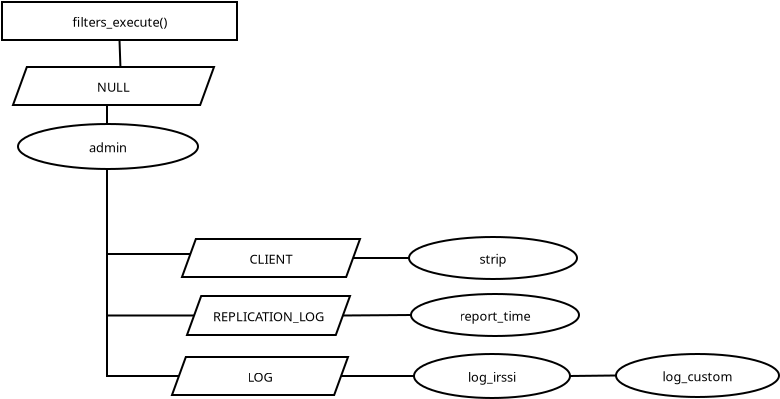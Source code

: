 <?xml version="1.0" encoding="UTF-8"?>
<dia:diagram xmlns:dia="http://www.lysator.liu.se/~alla/dia/"><dia:layer name="Background" visible="true"><dia:object type="Flowchart - Box" version="0" id="O0"><dia:attribute name="obj_pos"><dia:point val="10.35,3.35"/></dia:attribute><dia:attribute name="obj_bb"><dia:rectangle val="10.3,3.3;22.15,5.3"/></dia:attribute><dia:attribute name="elem_corner"><dia:point val="10.35,3.35"/></dia:attribute><dia:attribute name="elem_width"><dia:real val="11.75"/></dia:attribute><dia:attribute name="elem_height"><dia:real val="1.9"/></dia:attribute><dia:attribute name="show_background"><dia:boolean val="true"/></dia:attribute><dia:attribute name="padding"><dia:real val="0.5"/></dia:attribute><dia:attribute name="text"><dia:composite type="text"><dia:attribute name="string"><dia:string>#filters_execute()#</dia:string></dia:attribute><dia:attribute name="font"><dia:font family="sans" style="0" name="Courier"/></dia:attribute><dia:attribute name="height"><dia:real val="0.8"/></dia:attribute><dia:attribute name="pos"><dia:point val="16.225,4.6"/></dia:attribute><dia:attribute name="color"><dia:color val="#000000"/></dia:attribute><dia:attribute name="alignment"><dia:enum val="1"/></dia:attribute></dia:composite></dia:attribute></dia:object><dia:object type="Flowchart - Parallelogram" version="0" id="O1"><dia:attribute name="obj_pos"><dia:point val="10.9,6.6"/></dia:attribute><dia:attribute name="obj_bb"><dia:rectangle val="10.85,6.55;21,8.55"/></dia:attribute><dia:attribute name="elem_corner"><dia:point val="10.9,6.6"/></dia:attribute><dia:attribute name="elem_width"><dia:real val="10.05"/></dia:attribute><dia:attribute name="elem_height"><dia:real val="1.9"/></dia:attribute><dia:attribute name="show_background"><dia:boolean val="true"/></dia:attribute><dia:attribute name="shear_angle"><dia:real val="70"/></dia:attribute><dia:attribute name="padding"><dia:real val="0.5"/></dia:attribute><dia:attribute name="text"><dia:composite type="text"><dia:attribute name="string"><dia:string>#NULL#</dia:string></dia:attribute><dia:attribute name="font"><dia:font family="sans" style="0" name="Courier"/></dia:attribute><dia:attribute name="height"><dia:real val="0.8"/></dia:attribute><dia:attribute name="pos"><dia:point val="15.925,7.85"/></dia:attribute><dia:attribute name="color"><dia:color val="#000000"/></dia:attribute><dia:attribute name="alignment"><dia:enum val="1"/></dia:attribute></dia:composite></dia:attribute></dia:object><dia:object type="Standard - Line" version="0" id="O2"><dia:attribute name="obj_pos"><dia:point val="16.271,6.6"/></dia:attribute><dia:attribute name="obj_bb"><dia:rectangle val="16.173,5.198;16.322,6.652"/></dia:attribute><dia:attribute name="conn_endpoints"><dia:point val="16.271,6.6"/><dia:point val="16.225,5.25"/></dia:attribute><dia:attribute name="numcp"><dia:int val="1"/></dia:attribute><dia:connections><dia:connection handle="0" to="O1" connection="2"/><dia:connection handle="1" to="O0" connection="13"/></dia:connections></dia:object><dia:object type="Flowchart - Ellipse" version="0" id="O3"><dia:attribute name="obj_pos"><dia:point val="30.7,15.1"/></dia:attribute><dia:attribute name="obj_bb"><dia:rectangle val="30.65,15.05;39.15,17.25"/></dia:attribute><dia:attribute name="elem_corner"><dia:point val="30.7,15.1"/></dia:attribute><dia:attribute name="elem_width"><dia:real val="8.4"/></dia:attribute><dia:attribute name="elem_height"><dia:real val="2.1"/></dia:attribute><dia:attribute name="show_background"><dia:boolean val="true"/></dia:attribute><dia:attribute name="padding"><dia:real val="0.354"/></dia:attribute><dia:attribute name="text"><dia:composite type="text"><dia:attribute name="string"><dia:string>#strip#</dia:string></dia:attribute><dia:attribute name="font"><dia:font family="sans" style="0" name="Courier"/></dia:attribute><dia:attribute name="height"><dia:real val="0.8"/></dia:attribute><dia:attribute name="pos"><dia:point val="34.9,16.45"/></dia:attribute><dia:attribute name="color"><dia:color val="#000000"/></dia:attribute><dia:attribute name="alignment"><dia:enum val="1"/></dia:attribute></dia:composite></dia:attribute></dia:object><dia:object type="Flowchart - Ellipse" version="0" id="O4"><dia:attribute name="obj_pos"><dia:point val="30.8,17.95"/></dia:attribute><dia:attribute name="obj_bb"><dia:rectangle val="30.75,17.9;39.25,20.1"/></dia:attribute><dia:attribute name="elem_corner"><dia:point val="30.8,17.95"/></dia:attribute><dia:attribute name="elem_width"><dia:real val="8.4"/></dia:attribute><dia:attribute name="elem_height"><dia:real val="2.1"/></dia:attribute><dia:attribute name="show_background"><dia:boolean val="true"/></dia:attribute><dia:attribute name="padding"><dia:real val="0.354"/></dia:attribute><dia:attribute name="text"><dia:composite type="text"><dia:attribute name="string"><dia:string>#report_time#</dia:string></dia:attribute><dia:attribute name="font"><dia:font family="sans" style="0" name="Courier"/></dia:attribute><dia:attribute name="height"><dia:real val="0.8"/></dia:attribute><dia:attribute name="pos"><dia:point val="35,19.3"/></dia:attribute><dia:attribute name="color"><dia:color val="#000000"/></dia:attribute><dia:attribute name="alignment"><dia:enum val="1"/></dia:attribute></dia:composite></dia:attribute></dia:object><dia:object type="Flowchart - Parallelogram" version="0" id="O5"><dia:attribute name="obj_pos"><dia:point val="19.35,15.2"/></dia:attribute><dia:attribute name="obj_bb"><dia:rectangle val="19.3,15.15;28.3,17.15"/></dia:attribute><dia:attribute name="elem_corner"><dia:point val="19.35,15.2"/></dia:attribute><dia:attribute name="elem_width"><dia:real val="8.9"/></dia:attribute><dia:attribute name="elem_height"><dia:real val="1.9"/></dia:attribute><dia:attribute name="show_background"><dia:boolean val="true"/></dia:attribute><dia:attribute name="shear_angle"><dia:real val="70"/></dia:attribute><dia:attribute name="padding"><dia:real val="0.5"/></dia:attribute><dia:attribute name="text"><dia:composite type="text"><dia:attribute name="string"><dia:string>#CLIENT#</dia:string></dia:attribute><dia:attribute name="font"><dia:font family="sans" style="0" name="Courier"/></dia:attribute><dia:attribute name="height"><dia:real val="0.8"/></dia:attribute><dia:attribute name="pos"><dia:point val="23.8,16.45"/></dia:attribute><dia:attribute name="color"><dia:color val="#000000"/></dia:attribute><dia:attribute name="alignment"><dia:enum val="1"/></dia:attribute></dia:composite></dia:attribute></dia:object><dia:object type="Standard - Line" version="0" id="O6"><dia:attribute name="obj_pos"><dia:point val="27.395,19.025"/></dia:attribute><dia:attribute name="obj_bb"><dia:rectangle val="27.345,18.95;30.85,19.075"/></dia:attribute><dia:attribute name="conn_endpoints"><dia:point val="27.395,19.025"/><dia:point val="30.8,19"/></dia:attribute><dia:attribute name="numcp"><dia:int val="1"/></dia:attribute><dia:connections><dia:connection handle="0" to="O11" connection="8"/><dia:connection handle="1" to="O4" connection="8"/></dia:connections></dia:object><dia:object type="Flowchart - Parallelogram" version="0" id="O7"><dia:attribute name="obj_pos"><dia:point val="18.85,21.1"/></dia:attribute><dia:attribute name="obj_bb"><dia:rectangle val="18.8,21.05;27.7,23.05"/></dia:attribute><dia:attribute name="elem_corner"><dia:point val="18.85,21.1"/></dia:attribute><dia:attribute name="elem_width"><dia:real val="8.8"/></dia:attribute><dia:attribute name="elem_height"><dia:real val="1.9"/></dia:attribute><dia:attribute name="show_background"><dia:boolean val="true"/></dia:attribute><dia:attribute name="shear_angle"><dia:real val="70"/></dia:attribute><dia:attribute name="padding"><dia:real val="0.5"/></dia:attribute><dia:attribute name="text"><dia:composite type="text"><dia:attribute name="string"><dia:string>#LOG#</dia:string></dia:attribute><dia:attribute name="font"><dia:font family="sans" style="0" name="Courier"/></dia:attribute><dia:attribute name="height"><dia:real val="0.8"/></dia:attribute><dia:attribute name="pos"><dia:point val="23.25,22.35"/></dia:attribute><dia:attribute name="color"><dia:color val="#000000"/></dia:attribute><dia:attribute name="alignment"><dia:enum val="1"/></dia:attribute></dia:composite></dia:attribute></dia:object><dia:object type="Standard - ZigZagLine" version="0" id="O8"><dia:attribute name="obj_pos"><dia:point val="19.8,15.95"/></dia:attribute><dia:attribute name="obj_bb"><dia:rectangle val="15.529,8.45;19.85,16"/></dia:attribute><dia:attribute name="orth_points"><dia:point val="19.8,15.95"/><dia:point val="15.6,15.95"/><dia:point val="15.6,8.5"/><dia:point val="15.579,8.5"/></dia:attribute><dia:attribute name="orth_orient"><dia:enum val="0"/><dia:enum val="1"/><dia:enum val="0"/></dia:attribute><dia:connections><dia:connection handle="1" to="O1" connection="13"/></dia:connections></dia:object><dia:object type="Standard - ZigZagLine" version="0" id="O9"><dia:attribute name="obj_pos"><dia:point val="19.955,19.025"/></dia:attribute><dia:attribute name="obj_bb"><dia:rectangle val="15.529,8.45;20.005,19.075"/></dia:attribute><dia:attribute name="orth_points"><dia:point val="19.955,19.025"/><dia:point val="15.6,19.025"/><dia:point val="15.6,8.5"/><dia:point val="15.579,8.5"/></dia:attribute><dia:attribute name="orth_orient"><dia:enum val="0"/><dia:enum val="1"/><dia:enum val="0"/></dia:attribute><dia:connections><dia:connection handle="0" to="O11" connection="7"/><dia:connection handle="1" to="O1" connection="13"/></dia:connections></dia:object><dia:object type="Standard - Line" version="0" id="O10"><dia:attribute name="obj_pos"><dia:point val="27.904,16.15"/></dia:attribute><dia:attribute name="obj_bb"><dia:rectangle val="27.854,16.1;30.75,16.2"/></dia:attribute><dia:attribute name="conn_endpoints"><dia:point val="27.904,16.15"/><dia:point val="30.7,16.15"/></dia:attribute><dia:attribute name="numcp"><dia:int val="1"/></dia:attribute><dia:connections><dia:connection handle="0" to="O5" connection="8"/><dia:connection handle="1" to="O3" connection="8"/></dia:connections></dia:object><dia:object type="Flowchart - Parallelogram" version="0" id="O11"><dia:attribute name="obj_pos"><dia:point val="19.6,18.05"/></dia:attribute><dia:attribute name="obj_bb"><dia:rectangle val="19.55,18;27.8,20.05"/></dia:attribute><dia:attribute name="elem_corner"><dia:point val="19.6,18.05"/></dia:attribute><dia:attribute name="elem_width"><dia:real val="8.15"/></dia:attribute><dia:attribute name="elem_height"><dia:real val="1.95"/></dia:attribute><dia:attribute name="show_background"><dia:boolean val="true"/></dia:attribute><dia:attribute name="shear_angle"><dia:real val="70"/></dia:attribute><dia:attribute name="padding"><dia:real val="0.5"/></dia:attribute><dia:attribute name="text"><dia:composite type="text"><dia:attribute name="string"><dia:string>#REPLICATION_LOG#</dia:string></dia:attribute><dia:attribute name="font"><dia:font family="sans" style="0" name="Courier"/></dia:attribute><dia:attribute name="height"><dia:real val="0.8"/></dia:attribute><dia:attribute name="pos"><dia:point val="23.675,19.325"/></dia:attribute><dia:attribute name="color"><dia:color val="#000000"/></dia:attribute><dia:attribute name="alignment"><dia:enum val="1"/></dia:attribute></dia:composite></dia:attribute></dia:object><dia:object type="Standard - ZigZagLine" version="0" id="O12"><dia:attribute name="obj_pos"><dia:point val="19.196,22.05"/></dia:attribute><dia:attribute name="obj_bb"><dia:rectangle val="15.529,8.45;19.246,22.1"/></dia:attribute><dia:attribute name="orth_points"><dia:point val="19.196,22.05"/><dia:point val="15.6,22.05"/><dia:point val="15.6,8.5"/><dia:point val="15.579,8.5"/></dia:attribute><dia:attribute name="orth_orient"><dia:enum val="0"/><dia:enum val="1"/><dia:enum val="0"/></dia:attribute><dia:connections><dia:connection handle="0" to="O7" connection="7"/><dia:connection handle="1" to="O1" connection="13"/></dia:connections></dia:object><dia:object type="Flowchart - Ellipse" version="0" id="O13"><dia:attribute name="obj_pos"><dia:point val="30.95,20.95"/></dia:attribute><dia:attribute name="obj_bb"><dia:rectangle val="30.9,20.9;38.8,23.2"/></dia:attribute><dia:attribute name="elem_corner"><dia:point val="30.95,20.95"/></dia:attribute><dia:attribute name="elem_width"><dia:real val="7.8"/></dia:attribute><dia:attribute name="elem_height"><dia:real val="2.2"/></dia:attribute><dia:attribute name="show_background"><dia:boolean val="true"/></dia:attribute><dia:attribute name="padding"><dia:real val="0.354"/></dia:attribute><dia:attribute name="text"><dia:composite type="text"><dia:attribute name="string"><dia:string>#log_irssi#</dia:string></dia:attribute><dia:attribute name="font"><dia:font family="sans" style="0" name="Courier"/></dia:attribute><dia:attribute name="height"><dia:real val="0.8"/></dia:attribute><dia:attribute name="pos"><dia:point val="34.85,22.35"/></dia:attribute><dia:attribute name="color"><dia:color val="#000000"/></dia:attribute><dia:attribute name="alignment"><dia:enum val="1"/></dia:attribute></dia:composite></dia:attribute></dia:object><dia:object type="Standard - Line" version="0" id="O14"><dia:attribute name="obj_pos"><dia:point val="27.304,22.05"/></dia:attribute><dia:attribute name="obj_bb"><dia:rectangle val="27.254,22;31.0,22.1"/></dia:attribute><dia:attribute name="conn_endpoints"><dia:point val="27.304,22.05"/><dia:point val="30.95,22.05"/></dia:attribute><dia:attribute name="numcp"><dia:int val="1"/></dia:attribute><dia:connections><dia:connection handle="0" to="O7" connection="8"/><dia:connection handle="1" to="O13" connection="8"/></dia:connections></dia:object><dia:object type="Flowchart - Ellipse" version="0" id="O15"><dia:attribute name="obj_pos"><dia:point val="41.05,20.95"/></dia:attribute><dia:attribute name="obj_bb"><dia:rectangle val="41.0,20.9;49.25,23.15"/></dia:attribute><dia:attribute name="elem_corner"><dia:point val="41.05,20.95"/></dia:attribute><dia:attribute name="elem_width"><dia:real val="8.15"/></dia:attribute><dia:attribute name="elem_height"><dia:real val="2.15"/></dia:attribute><dia:attribute name="show_background"><dia:boolean val="true"/></dia:attribute><dia:attribute name="padding"><dia:real val="0.354"/></dia:attribute><dia:attribute name="text"><dia:composite type="text"><dia:attribute name="string"><dia:string>#log_custom#</dia:string></dia:attribute><dia:attribute name="font"><dia:font family="sans" style="0" name="Courier"/></dia:attribute><dia:attribute name="height"><dia:real val="0.8"/></dia:attribute><dia:attribute name="pos"><dia:point val="45.125,22.325"/></dia:attribute><dia:attribute name="color"><dia:color val="#000000"/></dia:attribute><dia:attribute name="alignment"><dia:enum val="1"/></dia:attribute></dia:composite></dia:attribute></dia:object><dia:object type="Standard - Line" version="0" id="O16"><dia:attribute name="obj_pos"><dia:point val="38.75,22.05"/></dia:attribute><dia:attribute name="obj_bb"><dia:rectangle val="38.7,21.974;41.101,22.101"/></dia:attribute><dia:attribute name="conn_endpoints"><dia:point val="38.75,22.05"/><dia:point val="41.05,22.025"/></dia:attribute><dia:attribute name="numcp"><dia:int val="1"/></dia:attribute><dia:connections><dia:connection handle="0" to="O13" connection="0"/><dia:connection handle="1" to="O15" connection="8"/></dia:connections></dia:object><dia:object type="Flowchart - Ellipse" version="0" id="O17"><dia:attribute name="obj_pos"><dia:point val="11.15,9.45"/></dia:attribute><dia:attribute name="obj_bb"><dia:rectangle val="11.1,9.4;20.2,11.75"/></dia:attribute><dia:attribute name="elem_corner"><dia:point val="11.15,9.45"/></dia:attribute><dia:attribute name="elem_width"><dia:real val="9"/></dia:attribute><dia:attribute name="elem_height"><dia:real val="2.25"/></dia:attribute><dia:attribute name="show_background"><dia:boolean val="true"/></dia:attribute><dia:attribute name="padding"><dia:real val="0.354"/></dia:attribute><dia:attribute name="text"><dia:composite type="text"><dia:attribute name="string"><dia:string>#admin#</dia:string></dia:attribute><dia:attribute name="font"><dia:font family="sans" style="0" name="Courier"/></dia:attribute><dia:attribute name="height"><dia:real val="0.8"/></dia:attribute><dia:attribute name="pos"><dia:point val="15.65,10.875"/></dia:attribute><dia:attribute name="color"><dia:color val="#000000"/></dia:attribute><dia:attribute name="alignment"><dia:enum val="1"/></dia:attribute></dia:composite></dia:attribute></dia:object></dia:layer></dia:diagram>
